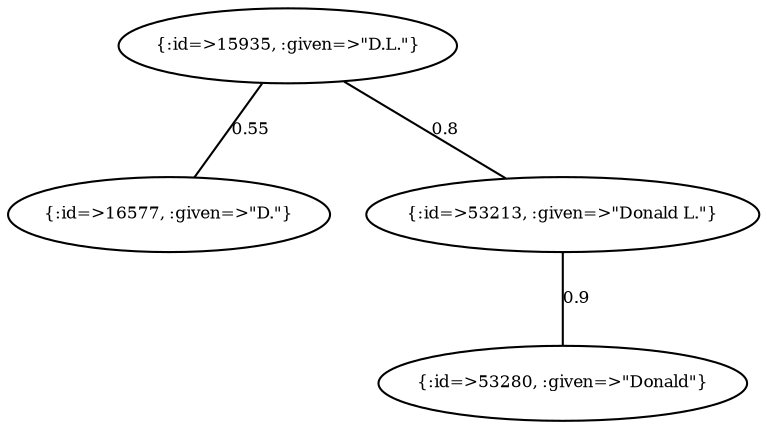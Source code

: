 graph Collector__WeightedGraph {
    "{:id=>15935, :given=>\"D.L.\"}" [
        fontsize = 8,
        label = "{:id=>15935, :given=>\"D.L.\"}"
    ]

    "{:id=>16577, :given=>\"D.\"}" [
        fontsize = 8,
        label = "{:id=>16577, :given=>\"D.\"}"
    ]

    "{:id=>53213, :given=>\"Donald L.\"}" [
        fontsize = 8,
        label = "{:id=>53213, :given=>\"Donald L.\"}"
    ]

    "{:id=>53280, :given=>\"Donald\"}" [
        fontsize = 8,
        label = "{:id=>53280, :given=>\"Donald\"}"
    ]

    "{:id=>15935, :given=>\"D.L.\"}" -- "{:id=>16577, :given=>\"D.\"}" [
        fontsize = 8,
        label = 0.55
    ]

    "{:id=>15935, :given=>\"D.L.\"}" -- "{:id=>53213, :given=>\"Donald L.\"}" [
        fontsize = 8,
        label = 0.8
    ]

    "{:id=>53213, :given=>\"Donald L.\"}" -- "{:id=>53280, :given=>\"Donald\"}" [
        fontsize = 8,
        label = 0.9
    ]
}
